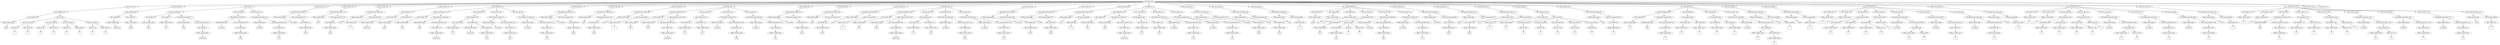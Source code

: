 /*
 * AST in dot format generated by phc -- the PHP compiler
 */

digraph AST {
node_0 [label="AST_php_script"];
node_1 [label="AST_eval_expr (3)"];
node_2 [label="AST_assignment (3)"];
node_3 [label="AST_variable (3)"];
node_4 [label="Token_variable_name"];
node_5 [label="array", shape=box]
node_4 -> node_5;
node_3 -> node_4;
node_6 [label="AST_array (3)"];
node_7 [label="AST_array_elem (3)"];
node_8 [label="Token_int (3)"];
node_9 [label="1", shape=box]
node_8 -> node_9;
node_10 [label="Token_string (3)"];
node_11 [label="a", shape=box]
node_10 -> node_11;
node_7 -> node_10;
node_7 -> node_8;
node_12 [label="AST_array_elem (3)"];
node_13 [label="Token_int (3)"];
node_14 [label="2", shape=box]
node_13 -> node_14;
node_15 [label="Token_string (3)"];
node_16 [label="b", shape=box]
node_15 -> node_16;
node_12 -> node_15;
node_12 -> node_13;
node_17 [label="AST_array_elem (3)"];
node_18 [label="Token_int (3)"];
node_19 [label="3", shape=box]
node_18 -> node_19;
node_20 [label="Token_string (3)"];
node_21 [label="c", shape=box]
node_20 -> node_21;
node_17 -> node_20;
node_17 -> node_18;
node_22 [label="AST_array_elem (3)"];
node_23 [label="Token_int (3)"];
node_24 [label="4", shape=box]
node_23 -> node_24;
node_25 [label="Token_string (3)"];
node_26 [label="d", shape=box]
node_25 -> node_26;
node_22 -> node_25;
node_22 -> node_23;
node_6 -> node_22;
node_6 -> node_17;
node_6 -> node_12;
node_6 -> node_7;
node_2 -> node_6;
node_2 -> node_3;
node_1 -> node_2;
node_27 [label="AST_eval_expr (6)"];
node_28 [label="AST_assignment (6)"];
node_29 [label="AST_variable (6)"];
node_30 [label="Token_variable_name"];
node_31 [label="temp_array", shape=box]
node_30 -> node_31;
node_29 -> node_30;
node_32 [label="AST_variable (6)"];
node_33 [label="Token_variable_name"];
node_34 [label="array", shape=box]
node_33 -> node_34;
node_32 -> node_33;
node_28 -> node_32;
node_28 -> node_29;
node_27 -> node_28;
node_35 [label="AST_while (7)"];
node_36 [label="AST_list_assignment (7)"];
node_37 [label="AST_variable (7)"];
node_38 [label="Token_variable_name"];
node_39 [label="key", shape=box]
node_38 -> node_39;
node_37 -> node_38;
node_40 [label="AST_variable (7)"];
node_41 [label="Token_variable_name"];
node_42 [label="val", shape=box]
node_41 -> node_42;
node_40 -> node_41;
node_43 [label="AST_method_invocation (7)"];
node_44 [label="Token_method_name"];
node_45 [label="each", shape=box]
node_44 -> node_45;
node_46 [label="AST_actual_parameter (7)"];
node_47 [label="AST_variable (7)"];
node_48 [label="Token_variable_name"];
node_49 [label="temp_array", shape=box]
node_48 -> node_49;
node_47 -> node_48;
node_46 -> node_47;
node_43 -> node_46;
node_43 -> node_44;
node_36 -> node_43;
node_36 -> node_40;
node_36 -> node_37;
node_50 [label="AST_eval_expr (9)"];
node_51 [label="AST_method_invocation (9)"];
node_52 [label="Token_method_name"];
node_53 [label="var_export", shape=box]
node_52 -> node_53;
node_54 [label="AST_actual_parameter (9)"];
node_55 [label="AST_variable (9)"];
node_56 [label="Token_variable_name"];
node_57 [label="key", shape=box]
node_56 -> node_57;
node_55 -> node_56;
node_54 -> node_55;
node_51 -> node_54;
node_51 -> node_52;
node_50 -> node_51;
node_58 [label="AST_eval_expr (10)"];
node_59 [label="AST_method_invocation (10)"];
node_60 [label="Token_method_name"];
node_61 [label="var_export", shape=box]
node_60 -> node_61;
node_62 [label="AST_actual_parameter (10)"];
node_63 [label="AST_variable (10)"];
node_64 [label="Token_variable_name"];
node_65 [label="val", shape=box]
node_64 -> node_65;
node_63 -> node_64;
node_62 -> node_63;
node_59 -> node_62;
node_59 -> node_60;
node_58 -> node_59;
node_35 -> node_58;
node_35 -> node_50;
node_35 -> node_36;
node_66 [label="AST_eval_expr (12)"];
node_67 [label="AST_method_invocation (12)"];
node_68 [label="Token_method_name"];
node_69 [label="var_export", shape=box]
node_68 -> node_69;
node_70 [label="AST_actual_parameter (12)"];
node_71 [label="AST_variable (12)"];
node_72 [label="Token_variable_name"];
node_73 [label="array", shape=box]
node_72 -> node_73;
node_71 -> node_72;
node_70 -> node_71;
node_67 -> node_70;
node_67 -> node_68;
node_66 -> node_67;
node_74 [label="AST_eval_expr (13)"];
node_75 [label="AST_method_invocation (13)"];
node_76 [label="Token_method_name"];
node_77 [label="reset", shape=box]
node_76 -> node_77;
node_78 [label="AST_actual_parameter (13)"];
node_79 [label="AST_variable (13)"];
node_80 [label="Token_variable_name"];
node_81 [label="array", shape=box]
node_80 -> node_81;
node_79 -> node_80;
node_78 -> node_79;
node_75 -> node_78;
node_75 -> node_76;
node_74 -> node_75;
node_82 [label="AST_eval_expr (14)"];
node_83 [label="AST_method_invocation (14)"];
node_84 [label="Token_method_name"];
node_85 [label="echo", shape=box]
node_84 -> node_85;
node_86 [label="AST_actual_parameter"];
node_87 [label="Token_string (14)"];
node_88 [label="----------..", shape=box]
node_87 -> node_88;
node_86 -> node_87;
node_83 -> node_86;
node_83 -> node_84;
node_82 -> node_83;
node_89 [label="AST_eval_expr (17)"];
node_90 [label="AST_assignment (17)"];
node_91 [label="AST_variable (17)"];
node_92 [label="Token_variable_name"];
node_93 [label="temp_array", shape=box]
node_92 -> node_93;
node_91 -> node_92;
node_94 [label="AST_variable (17)"];
node_95 [label="Token_variable_name"];
node_96 [label="array", shape=box]
node_95 -> node_96;
node_94 -> node_95;
node_90 -> node_94;
node_90 -> node_91;
node_89 -> node_90;
node_97 [label="AST_while (18)"];
node_98 [label="AST_list_assignment (18)"];
node_99 [label="AST_variable (18)"];
node_100 [label="Token_variable_name"];
node_101 [label="key", shape=box]
node_100 -> node_101;
node_99 -> node_100;
node_102 [label="AST_method_invocation (18)"];
node_103 [label="Token_method_name"];
node_104 [label="each", shape=box]
node_103 -> node_104;
node_105 [label="AST_actual_parameter (18)"];
node_106 [label="AST_variable (18)"];
node_107 [label="Token_variable_name"];
node_108 [label="temp_array", shape=box]
node_107 -> node_108;
node_106 -> node_107;
node_105 -> node_106;
node_102 -> node_105;
node_102 -> node_103;
node_98 -> node_102;
node_98 -> node_99;
node_109 [label="AST_eval_expr (20)"];
node_110 [label="AST_assignment (20)"];
node_111 [label="AST_variable (20)"];
node_112 [label="Token_variable_name"];
node_113 [label="val", shape=box]
node_112 -> node_113;
node_111 -> node_112;
node_114 [label="AST_variable (20)"];
node_115 [label="Token_variable_name"];
node_116 [label="temp_array", shape=box]
node_115 -> node_116;
node_117 [label="AST_variable (20)"];
node_118 [label="Token_variable_name"];
node_119 [label="key", shape=box]
node_118 -> node_119;
node_117 -> node_118;
node_114 -> node_117;
node_114 -> node_115;
node_110 -> node_114;
node_110 -> node_111;
node_109 -> node_110;
node_120 [label="AST_eval_expr (21)"];
node_121 [label="AST_method_invocation (21)"];
node_122 [label="Token_method_name"];
node_123 [label="var_export", shape=box]
node_122 -> node_123;
node_124 [label="AST_actual_parameter (21)"];
node_125 [label="AST_variable (21)"];
node_126 [label="Token_variable_name"];
node_127 [label="key", shape=box]
node_126 -> node_127;
node_125 -> node_126;
node_124 -> node_125;
node_121 -> node_124;
node_121 -> node_122;
node_120 -> node_121;
node_128 [label="AST_eval_expr (22)"];
node_129 [label="AST_method_invocation (22)"];
node_130 [label="Token_method_name"];
node_131 [label="var_export", shape=box]
node_130 -> node_131;
node_132 [label="AST_actual_parameter (22)"];
node_133 [label="AST_variable (22)"];
node_134 [label="Token_variable_name"];
node_135 [label="val", shape=box]
node_134 -> node_135;
node_133 -> node_134;
node_132 -> node_133;
node_129 -> node_132;
node_129 -> node_130;
node_128 -> node_129;
node_97 -> node_128;
node_97 -> node_120;
node_97 -> node_109;
node_97 -> node_98;
node_136 [label="AST_eval_expr (24)"];
node_137 [label="AST_method_invocation (24)"];
node_138 [label="Token_method_name"];
node_139 [label="var_export", shape=box]
node_138 -> node_139;
node_140 [label="AST_actual_parameter (24)"];
node_141 [label="AST_variable (24)"];
node_142 [label="Token_variable_name"];
node_143 [label="array", shape=box]
node_142 -> node_143;
node_141 -> node_142;
node_140 -> node_141;
node_137 -> node_140;
node_137 -> node_138;
node_136 -> node_137;
node_144 [label="AST_eval_expr (25)"];
node_145 [label="AST_method_invocation (25)"];
node_146 [label="Token_method_name"];
node_147 [label="reset", shape=box]
node_146 -> node_147;
node_148 [label="AST_actual_parameter (25)"];
node_149 [label="AST_variable (25)"];
node_150 [label="Token_variable_name"];
node_151 [label="array", shape=box]
node_150 -> node_151;
node_149 -> node_150;
node_148 -> node_149;
node_145 -> node_148;
node_145 -> node_146;
node_144 -> node_145;
node_152 [label="AST_eval_expr (26)"];
node_153 [label="AST_method_invocation (26)"];
node_154 [label="Token_method_name"];
node_155 [label="echo", shape=box]
node_154 -> node_155;
node_156 [label="AST_actual_parameter"];
node_157 [label="Token_string (26)"];
node_158 [label="----------..", shape=box]
node_157 -> node_158;
node_156 -> node_157;
node_153 -> node_156;
node_153 -> node_154;
node_152 -> node_153;
node_159 [label="AST_while (29)"];
node_160 [label="AST_list_assignment (29)"];
node_161 [label="AST_variable (29)"];
node_162 [label="Token_variable_name"];
node_163 [label="key", shape=box]
node_162 -> node_163;
node_161 -> node_162;
node_164 [label="AST_method_invocation (29)"];
node_165 [label="Token_method_name"];
node_166 [label="each", shape=box]
node_165 -> node_166;
node_167 [label="AST_actual_parameter (29)"];
node_168 [label="AST_variable (29)"];
node_169 [label="Token_variable_name"];
node_170 [label="temp_array", shape=box]
node_169 -> node_170;
node_168 -> node_169;
node_167 -> node_168;
node_164 -> node_167;
node_164 -> node_165;
node_160 -> node_164;
node_160 -> node_161;
node_171 [label="AST_eval_expr (31)"];
node_172 [label="AST_assignment (31)"];
node_173 [label="AST_variable (31)"];
node_174 [label="Token_variable_name"];
node_175 [label="val", shape=box]
node_174 -> node_175;
node_173 -> node_174;
node_176 [label="AST_variable (31)"];
node_177 [label="Token_variable_name"];
node_178 [label="key", shape=box]
node_177 -> node_178;
node_176 -> node_177;
node_172 -> node_176;
node_172 -> node_173;
node_171 -> node_172;
node_179 [label="AST_eval_expr (32)"];
node_180 [label="AST_method_invocation (32)"];
node_181 [label="Token_method_name"];
node_182 [label="var_export", shape=box]
node_181 -> node_182;
node_183 [label="AST_actual_parameter (32)"];
node_184 [label="AST_variable (32)"];
node_185 [label="Token_variable_name"];
node_186 [label="key", shape=box]
node_185 -> node_186;
node_184 -> node_185;
node_183 -> node_184;
node_180 -> node_183;
node_180 -> node_181;
node_179 -> node_180;
node_187 [label="AST_eval_expr (33)"];
node_188 [label="AST_method_invocation (33)"];
node_189 [label="Token_method_name"];
node_190 [label="var_export", shape=box]
node_189 -> node_190;
node_191 [label="AST_actual_parameter (33)"];
node_192 [label="AST_variable (33)"];
node_193 [label="Token_variable_name"];
node_194 [label="val", shape=box]
node_193 -> node_194;
node_192 -> node_193;
node_191 -> node_192;
node_188 -> node_191;
node_188 -> node_189;
node_187 -> node_188;
node_159 -> node_187;
node_159 -> node_179;
node_159 -> node_171;
node_159 -> node_160;
node_195 [label="AST_eval_expr (35)"];
node_196 [label="AST_method_invocation (35)"];
node_197 [label="Token_method_name"];
node_198 [label="var_export", shape=box]
node_197 -> node_198;
node_199 [label="AST_actual_parameter (35)"];
node_200 [label="AST_variable (35)"];
node_201 [label="Token_variable_name"];
node_202 [label="array", shape=box]
node_201 -> node_202;
node_200 -> node_201;
node_199 -> node_200;
node_196 -> node_199;
node_196 -> node_197;
node_195 -> node_196;
node_203 [label="AST_eval_expr (36)"];
node_204 [label="AST_method_invocation (36)"];
node_205 [label="Token_method_name"];
node_206 [label="reset", shape=box]
node_205 -> node_206;
node_207 [label="AST_actual_parameter (36)"];
node_208 [label="AST_variable (36)"];
node_209 [label="Token_variable_name"];
node_210 [label="array", shape=box]
node_209 -> node_210;
node_208 -> node_209;
node_207 -> node_208;
node_204 -> node_207;
node_204 -> node_205;
node_203 -> node_204;
node_211 [label="AST_eval_expr (37)"];
node_212 [label="AST_method_invocation (37)"];
node_213 [label="Token_method_name"];
node_214 [label="echo", shape=box]
node_213 -> node_214;
node_215 [label="AST_actual_parameter"];
node_216 [label="Token_string (37)"];
node_217 [label="----------..", shape=box]
node_216 -> node_217;
node_215 -> node_216;
node_212 -> node_215;
node_212 -> node_213;
node_211 -> node_212;
node_218 [label="AST_while (40)"];
node_219 [label="AST_list_assignment (40)"];
node_220 [label="AST_variable (40)"];
node_221 [label="Token_variable_name"];
node_222 [label="key", shape=box]
node_221 -> node_222;
node_220 -> node_221;
node_223 [label="AST_method_invocation (40)"];
node_224 [label="Token_method_name"];
node_225 [label="each", shape=box]
node_224 -> node_225;
node_226 [label="AST_actual_parameter (40)"];
node_227 [label="AST_variable (40)"];
node_228 [label="Token_variable_name"];
node_229 [label="temp_array", shape=box]
node_228 -> node_229;
node_227 -> node_228;
node_226 -> node_227;
node_223 -> node_226;
node_223 -> node_224;
node_219 -> node_223;
node_219 -> node_220;
node_230 [label="AST_eval_expr (42)"];
node_231 [label="AST_assignment (42)"];
node_232 [label="AST_variable (42)"];
node_233 [label="Token_variable_name"];
node_234 [label="val", shape=box]
node_233 -> node_234;
node_232 -> node_233;
node_235 [label="AST_variable (42)"];
node_236 [label="Token_variable_name"];
node_237 [label="key", shape=box]
node_236 -> node_237;
node_235 -> node_236;
node_231 -> node_235;
node_231 -> node_232;
node_230 -> node_231;
node_238 [label="AST_eval_expr (43)"];
node_239 [label="AST_method_invocation (43)"];
node_240 [label="Token_method_name"];
node_241 [label="var_export", shape=box]
node_240 -> node_241;
node_242 [label="AST_actual_parameter (43)"];
node_243 [label="AST_variable (43)"];
node_244 [label="Token_variable_name"];
node_245 [label="key", shape=box]
node_244 -> node_245;
node_243 -> node_244;
node_242 -> node_243;
node_239 -> node_242;
node_239 -> node_240;
node_238 -> node_239;
node_246 [label="AST_eval_expr (44)"];
node_247 [label="AST_method_invocation (44)"];
node_248 [label="Token_method_name"];
node_249 [label="var_export", shape=box]
node_248 -> node_249;
node_250 [label="AST_actual_parameter (44)"];
node_251 [label="AST_variable (44)"];
node_252 [label="Token_variable_name"];
node_253 [label="val", shape=box]
node_252 -> node_253;
node_251 -> node_252;
node_250 -> node_251;
node_247 -> node_250;
node_247 -> node_248;
node_246 -> node_247;
node_218 -> node_246;
node_218 -> node_238;
node_218 -> node_230;
node_218 -> node_219;
node_254 [label="AST_eval_expr (46)"];
node_255 [label="AST_method_invocation (46)"];
node_256 [label="Token_method_name"];
node_257 [label="var_export", shape=box]
node_256 -> node_257;
node_258 [label="AST_actual_parameter (46)"];
node_259 [label="AST_variable (46)"];
node_260 [label="Token_variable_name"];
node_261 [label="array", shape=box]
node_260 -> node_261;
node_259 -> node_260;
node_258 -> node_259;
node_255 -> node_258;
node_255 -> node_256;
node_254 -> node_255;
node_262 [label="AST_eval_expr (47)"];
node_263 [label="AST_method_invocation (47)"];
node_264 [label="Token_method_name"];
node_265 [label="reset", shape=box]
node_264 -> node_265;
node_266 [label="AST_actual_parameter (47)"];
node_267 [label="AST_variable (47)"];
node_268 [label="Token_variable_name"];
node_269 [label="array", shape=box]
node_268 -> node_269;
node_267 -> node_268;
node_266 -> node_267;
node_263 -> node_266;
node_263 -> node_264;
node_262 -> node_263;
node_270 [label="AST_eval_expr (48)"];
node_271 [label="AST_method_invocation (48)"];
node_272 [label="Token_method_name"];
node_273 [label="echo", shape=box]
node_272 -> node_273;
node_274 [label="AST_actual_parameter"];
node_275 [label="Token_string (48)"];
node_276 [label="----------..", shape=box]
node_275 -> node_276;
node_274 -> node_275;
node_271 -> node_274;
node_271 -> node_272;
node_270 -> node_271;
node_277 [label="AST_while (51)"];
node_278 [label="AST_assignment (51)"];
node_279 [label="AST_variable (51)"];
node_280 [label="Token_variable_name"];
node_281 [label="key", shape=box]
node_280 -> node_281;
node_279 -> node_280;
node_282 [label="AST_method_invocation (51)"];
node_283 [label="Token_method_name"];
node_284 [label="each", shape=box]
node_283 -> node_284;
node_285 [label="AST_actual_parameter (51)"];
node_286 [label="AST_variable (51)"];
node_287 [label="Token_variable_name"];
node_288 [label="temp_array", shape=box]
node_287 -> node_288;
node_286 -> node_287;
node_285 -> node_286;
node_282 -> node_285;
node_282 -> node_283;
node_278 -> node_282;
node_278 -> node_279;
node_289 [label="AST_eval_expr (53)"];
node_290 [label="AST_assignment (53)"];
node_291 [label="AST_variable (53)"];
node_292 [label="Token_variable_name"];
node_293 [label="val", shape=box]
node_292 -> node_293;
node_291 -> node_292;
node_294 [label="AST_variable (53)"];
node_295 [label="Token_variable_name"];
node_296 [label="key", shape=box]
node_295 -> node_296;
node_294 -> node_295;
node_290 -> node_294;
node_290 -> node_291;
node_289 -> node_290;
node_297 [label="AST_eval_expr (54)"];
node_298 [label="AST_method_invocation (54)"];
node_299 [label="Token_method_name"];
node_300 [label="var_export", shape=box]
node_299 -> node_300;
node_301 [label="AST_actual_parameter (54)"];
node_302 [label="AST_variable (54)"];
node_303 [label="Token_variable_name"];
node_304 [label="key", shape=box]
node_303 -> node_304;
node_302 -> node_303;
node_301 -> node_302;
node_298 -> node_301;
node_298 -> node_299;
node_297 -> node_298;
node_305 [label="AST_eval_expr (55)"];
node_306 [label="AST_method_invocation (55)"];
node_307 [label="Token_method_name"];
node_308 [label="var_export", shape=box]
node_307 -> node_308;
node_309 [label="AST_actual_parameter (55)"];
node_310 [label="AST_variable (55)"];
node_311 [label="Token_variable_name"];
node_312 [label="val", shape=box]
node_311 -> node_312;
node_310 -> node_311;
node_309 -> node_310;
node_306 -> node_309;
node_306 -> node_307;
node_305 -> node_306;
node_277 -> node_305;
node_277 -> node_297;
node_277 -> node_289;
node_277 -> node_278;
node_313 [label="AST_eval_expr (57)"];
node_314 [label="AST_method_invocation (57)"];
node_315 [label="Token_method_name"];
node_316 [label="var_export", shape=box]
node_315 -> node_316;
node_317 [label="AST_actual_parameter (57)"];
node_318 [label="AST_variable (57)"];
node_319 [label="Token_variable_name"];
node_320 [label="array", shape=box]
node_319 -> node_320;
node_318 -> node_319;
node_317 -> node_318;
node_314 -> node_317;
node_314 -> node_315;
node_313 -> node_314;
node_321 [label="AST_eval_expr (58)"];
node_322 [label="AST_method_invocation (58)"];
node_323 [label="Token_method_name"];
node_324 [label="reset", shape=box]
node_323 -> node_324;
node_325 [label="AST_actual_parameter (58)"];
node_326 [label="AST_variable (58)"];
node_327 [label="Token_variable_name"];
node_328 [label="array", shape=box]
node_327 -> node_328;
node_326 -> node_327;
node_325 -> node_326;
node_322 -> node_325;
node_322 -> node_323;
node_321 -> node_322;
node_329 [label="AST_eval_expr (59)"];
node_330 [label="AST_method_invocation (59)"];
node_331 [label="Token_method_name"];
node_332 [label="echo", shape=box]
node_331 -> node_332;
node_333 [label="AST_actual_parameter"];
node_334 [label="Token_string (59)"];
node_335 [label="----------..", shape=box]
node_334 -> node_335;
node_333 -> node_334;
node_330 -> node_333;
node_330 -> node_331;
node_329 -> node_330;
node_336 [label="AST_foreach (63)"];
node_337 [label="AST_variable (63)"];
node_338 [label="Token_variable_name"];
node_339 [label="array", shape=box]
node_338 -> node_339;
node_337 -> node_338;
node_340 [label="AST_variable (63)"];
node_341 [label="Token_variable_name"];
node_342 [label="key", shape=box]
node_341 -> node_342;
node_340 -> node_341;
node_343 [label="AST_variable (63)"];
node_344 [label="Token_variable_name"];
node_345 [label="val", shape=box]
node_344 -> node_345;
node_343 -> node_344;
node_346 [label="AST_eval_expr (65)"];
node_347 [label="AST_assignment (65)"];
node_348 [label="AST_variable (65)"];
node_349 [label="Token_variable_name"];
node_350 [label="key", shape=box]
node_349 -> node_350;
node_348 -> node_349;
node_351 [label="AST_bin_op (65)"];
node_352 [label="AST_variable (65)"];
node_353 [label="Token_variable_name"];
node_354 [label="key", shape=box]
node_353 -> node_354;
node_352 -> node_353;
node_355 [label="Token_op"];
node_356 [label="*", shape=box]
node_355 -> node_356;
node_357 [label="Token_int (65)"];
node_358 [label="2", shape=box]
node_357 -> node_358;
node_351 -> node_357;
node_351 -> node_355;
node_351 -> node_352;
node_347 -> node_351;
node_347 -> node_348;
node_346 -> node_347;
node_359 [label="AST_eval_expr (66)"];
node_360 [label="AST_method_invocation (66)"];
node_361 [label="Token_method_name"];
node_362 [label="var_export", shape=box]
node_361 -> node_362;
node_363 [label="AST_actual_parameter (66)"];
node_364 [label="AST_variable (66)"];
node_365 [label="Token_variable_name"];
node_366 [label="key", shape=box]
node_365 -> node_366;
node_364 -> node_365;
node_363 -> node_364;
node_360 -> node_363;
node_360 -> node_361;
node_359 -> node_360;
node_367 [label="AST_eval_expr (67)"];
node_368 [label="AST_method_invocation (67)"];
node_369 [label="Token_method_name"];
node_370 [label="var_export", shape=box]
node_369 -> node_370;
node_371 [label="AST_actual_parameter (67)"];
node_372 [label="AST_variable (67)"];
node_373 [label="Token_variable_name"];
node_374 [label="val", shape=box]
node_373 -> node_374;
node_372 -> node_373;
node_371 -> node_372;
node_368 -> node_371;
node_368 -> node_369;
node_367 -> node_368;
node_336 -> node_367;
node_336 -> node_359;
node_336 -> node_346;
node_336 -> node_343;
node_336 -> node_340;
node_336 -> node_337;
node_375 [label="AST_eval_expr (69)"];
node_376 [label="AST_method_invocation (69)"];
node_377 [label="Token_method_name"];
node_378 [label="var_export", shape=box]
node_377 -> node_378;
node_379 [label="AST_actual_parameter (69)"];
node_380 [label="AST_variable (69)"];
node_381 [label="Token_variable_name"];
node_382 [label="array", shape=box]
node_381 -> node_382;
node_380 -> node_381;
node_379 -> node_380;
node_376 -> node_379;
node_376 -> node_377;
node_375 -> node_376;
node_383 [label="AST_eval_expr (70)"];
node_384 [label="AST_method_invocation (70)"];
node_385 [label="Token_method_name"];
node_386 [label="reset", shape=box]
node_385 -> node_386;
node_387 [label="AST_actual_parameter (70)"];
node_388 [label="AST_variable (70)"];
node_389 [label="Token_variable_name"];
node_390 [label="array", shape=box]
node_389 -> node_390;
node_388 -> node_389;
node_387 -> node_388;
node_384 -> node_387;
node_384 -> node_385;
node_383 -> node_384;
node_391 [label="AST_eval_expr (71)"];
node_392 [label="AST_method_invocation (71)"];
node_393 [label="Token_method_name"];
node_394 [label="echo", shape=box]
node_393 -> node_394;
node_395 [label="AST_actual_parameter"];
node_396 [label="Token_string (71)"];
node_397 [label="----------..", shape=box]
node_396 -> node_397;
node_395 -> node_396;
node_392 -> node_395;
node_392 -> node_393;
node_391 -> node_392;
node_398 [label="AST_eval_expr (80)"];
node_399 [label="AST_assignment (80)"];
node_400 [label="AST_variable (80)"];
node_401 [label="Token_variable_name"];
node_402 [label="a", shape=box]
node_401 -> node_402;
node_400 -> node_401;
node_403 [label="AST_array (80)"];
node_404 [label="AST_array_elem (80)"];
node_405 [label="Token_int (80)"];
node_406 [label="6", shape=box]
node_405 -> node_406;
node_404 -> node_405;
node_407 [label="AST_array_elem (80)"];
node_408 [label="Token_int (80)"];
node_409 [label="5", shape=box]
node_408 -> node_409;
node_407 -> node_408;
node_410 [label="AST_array_elem (80)"];
node_411 [label="Token_int (80)"];
node_412 [label="6", shape=box]
node_411 -> node_412;
node_410 -> node_411;
node_413 [label="AST_array_elem (80)"];
node_414 [label="Token_int (80)"];
node_415 [label="23", shape=box]
node_414 -> node_415;
node_413 -> node_414;
node_416 [label="AST_array_elem (80)"];
node_417 [label="Token_int (80)"];
node_418 [label="7", shape=box]
node_417 -> node_418;
node_416 -> node_417;
node_403 -> node_416;
node_403 -> node_413;
node_403 -> node_410;
node_403 -> node_407;
node_403 -> node_404;
node_399 -> node_403;
node_399 -> node_400;
node_398 -> node_399;
node_419 [label="AST_eval_expr (81)"];
node_420 [label="AST_method_invocation (81)"];
node_421 [label="Token_method_name"];
node_422 [label="reset", shape=box]
node_421 -> node_422;
node_423 [label="AST_actual_parameter (81)"];
node_424 [label="AST_variable (81)"];
node_425 [label="Token_variable_name"];
node_426 [label="a", shape=box]
node_425 -> node_426;
node_424 -> node_425;
node_423 -> node_424;
node_420 -> node_423;
node_420 -> node_421;
node_419 -> node_420;
node_427 [label="AST_while (82)"];
node_428 [label="AST_list_assignment (82)"];
node_429 [label="AST_variable (82)"];
node_430 [label="Token_variable_name"];
node_431 [label="x", shape=box]
node_430 -> node_431;
node_429 -> node_430;
node_432 [label="AST_method_invocation (82)"];
node_433 [label="Token_method_name"];
node_434 [label="each", shape=box]
node_433 -> node_434;
node_435 [label="AST_actual_parameter (82)"];
node_436 [label="AST_variable (82)"];
node_437 [label="Token_variable_name"];
node_438 [label="a", shape=box]
node_437 -> node_438;
node_436 -> node_437;
node_435 -> node_436;
node_432 -> node_435;
node_432 -> node_433;
node_428 -> node_432;
node_428 -> node_429;
node_439 [label="AST_eval_expr (84)"];
node_440 [label="AST_assignment (84)"];
node_441 [label="AST_variable (84)"];
node_442 [label="Token_variable_name"];
node_443 [label="b", shape=box]
node_442 -> node_443;
node_441 -> node_442;
node_444 [label="AST_variable (84)"];
node_445 [label="Token_variable_name"];
node_446 [label="a", shape=box]
node_445 -> node_446;
node_444 -> node_445;
node_440 -> node_444;
node_440 -> node_441;
node_439 -> node_440;
node_447 [label="AST_eval_expr (85)"];
node_448 [label="AST_assignment (85)"];
node_449 [label="AST_variable (85)"];
node_450 [label="Token_variable_name"];
node_451 [label="c", shape=box]
node_450 -> node_451;
node_449 -> node_450;
node_452 [label="AST_variable (85)"];
node_453 [label="Token_variable_name"];
node_454 [label="a", shape=box]
node_453 -> node_454;
node_452 -> node_453;
node_448 -> node_452;
node_448 -> node_449;
node_447 -> node_448;
node_455 [label="AST_eval_expr (86)"];
node_456 [label="AST_method_invocation (86)"];
node_457 [label="Token_method_name"];
node_458 [label="var_export", shape=box]
node_457 -> node_458;
node_459 [label="AST_actual_parameter (86)"];
node_460 [label="AST_variable (86)"];
node_461 [label="Token_variable_name"];
node_462 [label="a", shape=box]
node_461 -> node_462;
node_463 [label="AST_variable (86)"];
node_464 [label="Token_variable_name"];
node_465 [label="x", shape=box]
node_464 -> node_465;
node_463 -> node_464;
node_460 -> node_463;
node_460 -> node_461;
node_459 -> node_460;
node_456 -> node_459;
node_456 -> node_457;
node_455 -> node_456;
node_427 -> node_455;
node_427 -> node_447;
node_427 -> node_439;
node_427 -> node_428;
node_466 [label="AST_eval_expr (88)"];
node_467 [label="AST_method_invocation (88)"];
node_468 [label="Token_method_name"];
node_469 [label="echo", shape=box]
node_468 -> node_469;
node_470 [label="AST_actual_parameter"];
node_471 [label="Token_string (88)"];
node_472 [label="", shape=box]
node_471 -> node_472;
node_470 -> node_471;
node_467 -> node_470;
node_467 -> node_468;
node_466 -> node_467;
node_473 [label="AST_eval_expr (89)"];
node_474 [label="AST_method_invocation (89)"];
node_475 [label="Token_method_name"];
node_476 [label="echo", shape=box]
node_475 -> node_476;
node_477 [label="AST_actual_parameter"];
node_478 [label="Token_string (89)"];
node_479 [label="----------..", shape=box]
node_478 -> node_479;
node_477 -> node_478;
node_474 -> node_477;
node_474 -> node_475;
node_473 -> node_474;
node_480 [label="AST_foreach (92)"];
node_481 [label="AST_variable (92)"];
node_482 [label="Token_variable_name"];
node_483 [label="a", shape=box]
node_482 -> node_483;
node_481 -> node_482;
node_484 [label="AST_variable (92)"];
node_485 [label="Token_variable_name"];
node_486 [label="x", shape=box]
node_485 -> node_486;
node_484 -> node_485;
node_487 [label="AST_eval_expr (94)"];
node_488 [label="AST_assignment (94)"];
node_489 [label="AST_variable (94)"];
node_490 [label="Token_variable_name"];
node_491 [label="b", shape=box]
node_490 -> node_491;
node_489 -> node_490;
node_492 [label="AST_variable (94)"];
node_493 [label="Token_variable_name"];
node_494 [label="a", shape=box]
node_493 -> node_494;
node_492 -> node_493;
node_488 -> node_492;
node_488 -> node_489;
node_487 -> node_488;
node_495 [label="AST_eval_expr (95)"];
node_496 [label="AST_assignment (95)"];
node_497 [label="AST_variable (95)"];
node_498 [label="Token_variable_name"];
node_499 [label="b", shape=box]
node_498 -> node_499;
node_500 [label="Token_int (95)"];
node_501 [label="3", shape=box]
node_500 -> node_501;
node_497 -> node_500;
node_497 -> node_498;
node_502 [label="Token_string (95)"];
node_503 [label="A", shape=box]
node_502 -> node_503;
node_496 -> node_502;
node_496 -> node_497;
node_495 -> node_496;
node_504 [label="AST_eval_expr (96)"];
node_505 [label="AST_method_invocation (96)"];
node_506 [label="Token_method_name"];
node_507 [label="var_export", shape=box]
node_506 -> node_507;
node_508 [label="AST_actual_parameter (96)"];
node_509 [label="AST_variable (96)"];
node_510 [label="Token_variable_name"];
node_511 [label="b", shape=box]
node_510 -> node_511;
node_512 [label="Token_int (96)"];
node_513 [label="0", shape=box]
node_512 -> node_513;
node_509 -> node_512;
node_509 -> node_510;
node_508 -> node_509;
node_505 -> node_508;
node_505 -> node_506;
node_504 -> node_505;
node_514 [label="AST_eval_expr (97)"];
node_515 [label="AST_method_invocation (97)"];
node_516 [label="Token_method_name"];
node_517 [label="var_export", shape=box]
node_516 -> node_517;
node_518 [label="AST_actual_parameter (97)"];
node_519 [label="AST_variable (97)"];
node_520 [label="Token_variable_name"];
node_521 [label="a", shape=box]
node_520 -> node_521;
node_519 -> node_520;
node_518 -> node_519;
node_515 -> node_518;
node_515 -> node_516;
node_514 -> node_515;
node_522 [label="AST_eval_expr (98)"];
node_523 [label="AST_method_invocation (98)"];
node_524 [label="Token_method_name"];
node_525 [label="var_export", shape=box]
node_524 -> node_525;
node_526 [label="AST_actual_parameter (98)"];
node_527 [label="AST_variable (98)"];
node_528 [label="Token_variable_name"];
node_529 [label="b", shape=box]
node_528 -> node_529;
node_527 -> node_528;
node_526 -> node_527;
node_523 -> node_526;
node_523 -> node_524;
node_522 -> node_523;
node_480 -> node_522;
node_480 -> node_514;
node_480 -> node_504;
node_480 -> node_495;
node_480 -> node_487;
node_480 -> node_484;
node_480 -> node_481;
node_530 [label="AST_eval_expr (100)"];
node_531 [label="AST_method_invocation (100)"];
node_532 [label="Token_method_name"];
node_533 [label="echo", shape=box]
node_532 -> node_533;
node_534 [label="AST_actual_parameter"];
node_535 [label="Token_string (100)"];
node_536 [label="----------..", shape=box]
node_535 -> node_536;
node_534 -> node_535;
node_531 -> node_534;
node_531 -> node_532;
node_530 -> node_531;
node_537 [label="AST_foreach (102)"];
node_538 [label="AST_variable (102)"];
node_539 [label="Token_variable_name"];
node_540 [label="a", shape=box]
node_539 -> node_540;
node_538 -> node_539;
node_541 [label="AST_variable (102)"];
node_542 [label="Token_variable_name"];
node_543 [label="x", shape=box]
node_542 -> node_543;
node_541 -> node_542;
node_544 [label="AST_eval_expr (104)"];
node_545 [label="AST_assignment (104)"];
node_546 [label="AST_variable (104)"];
node_547 [label="Token_variable_name"];
node_548 [label="b", shape=box]
node_547 -> node_548;
node_546 -> node_547;
node_549 [label="AST_variable (104)"];
node_550 [label="Token_variable_name"];
node_551 [label="a", shape=box]
node_550 -> node_551;
node_549 -> node_550;
node_545 -> node_549;
node_545 -> node_546;
node_544 -> node_545;
node_552 [label="AST_eval_expr (105)"];
node_553 [label="AST_assignment (105)"];
node_554 [label="AST_variable (105)"];
node_555 [label="Token_variable_name"];
node_556 [label="b", shape=box]
node_555 -> node_556;
node_557 [label="Token_int (105)"];
node_558 [label="3", shape=box]
node_557 -> node_558;
node_554 -> node_557;
node_554 -> node_555;
node_559 [label="Token_string (105)"];
node_560 [label="A", shape=box]
node_559 -> node_560;
node_553 -> node_559;
node_553 -> node_554;
node_552 -> node_553;
node_561 [label="AST_eval_expr (106)"];
node_562 [label="AST_method_invocation (106)"];
node_563 [label="Token_method_name"];
node_564 [label="var_export", shape=box]
node_563 -> node_564;
node_565 [label="AST_actual_parameter (106)"];
node_566 [label="AST_variable (106)"];
node_567 [label="Token_variable_name"];
node_568 [label="b", shape=box]
node_567 -> node_568;
node_569 [label="Token_int (106)"];
node_570 [label="0", shape=box]
node_569 -> node_570;
node_566 -> node_569;
node_566 -> node_567;
node_565 -> node_566;
node_562 -> node_565;
node_562 -> node_563;
node_561 -> node_562;
node_571 [label="AST_eval_expr (107)"];
node_572 [label="AST_method_invocation (107)"];
node_573 [label="Token_method_name"];
node_574 [label="var_export", shape=box]
node_573 -> node_574;
node_575 [label="AST_actual_parameter (107)"];
node_576 [label="AST_variable (107)"];
node_577 [label="Token_variable_name"];
node_578 [label="a", shape=box]
node_577 -> node_578;
node_576 -> node_577;
node_575 -> node_576;
node_572 -> node_575;
node_572 -> node_573;
node_571 -> node_572;
node_579 [label="AST_eval_expr (108)"];
node_580 [label="AST_method_invocation (108)"];
node_581 [label="Token_method_name"];
node_582 [label="var_export", shape=box]
node_581 -> node_582;
node_583 [label="AST_actual_parameter (108)"];
node_584 [label="AST_variable (108)"];
node_585 [label="Token_variable_name"];
node_586 [label="b", shape=box]
node_585 -> node_586;
node_584 -> node_585;
node_583 -> node_584;
node_580 -> node_583;
node_580 -> node_581;
node_579 -> node_580;
node_537 -> node_579;
node_537 -> node_571;
node_537 -> node_561;
node_537 -> node_552;
node_537 -> node_544;
node_537 -> node_541;
node_537 -> node_538;
node_587 [label="AST_eval_expr (110)"];
node_588 [label="AST_method_invocation (110)"];
node_589 [label="Token_method_name"];
node_590 [label="echo", shape=box]
node_589 -> node_590;
node_591 [label="AST_actual_parameter"];
node_592 [label="Token_string (110)"];
node_593 [label="----------..", shape=box]
node_592 -> node_593;
node_591 -> node_592;
node_588 -> node_591;
node_588 -> node_589;
node_587 -> node_588;
node_594 [label="AST_foreach (113)"];
node_595 [label="AST_variable (113)"];
node_596 [label="Token_variable_name"];
node_597 [label="a", shape=box]
node_596 -> node_597;
node_595 -> node_596;
node_598 [label="AST_variable (113)"];
node_599 [label="Token_variable_name"];
node_600 [label="x", shape=box]
node_599 -> node_600;
node_598 -> node_599;
node_601 [label="AST_while (116)"];
node_602 [label="AST_method_invocation (116)"];
node_603 [label="Token_method_name"];
node_604 [label="each", shape=box]
node_603 -> node_604;
node_605 [label="AST_actual_parameter (116)"];
node_606 [label="AST_variable (116)"];
node_607 [label="Token_variable_name"];
node_608 [label="a", shape=box]
node_607 -> node_608;
node_606 -> node_607;
node_605 -> node_606;
node_602 -> node_605;
node_602 -> node_603;
node_601 -> node_602;
node_609 [label="AST_eval_expr (117)"];
node_610 [label="AST_assignment (117)"];
node_611 [label="AST_variable (117)"];
node_612 [label="Token_variable_name"];
node_613 [label="b", shape=box]
node_612 -> node_613;
node_611 -> node_612;
node_614 [label="AST_variable (117)"];
node_615 [label="Token_variable_name"];
node_616 [label="a", shape=box]
node_615 -> node_616;
node_614 -> node_615;
node_610 -> node_614;
node_610 -> node_611;
node_609 -> node_610;
node_617 [label="AST_eval_expr (118)"];
node_618 [label="AST_assignment (118)"];
node_619 [label="AST_variable (118)"];
node_620 [label="Token_variable_name"];
node_621 [label="b", shape=box]
node_620 -> node_621;
node_622 [label="Token_int (118)"];
node_623 [label="3", shape=box]
node_622 -> node_623;
node_619 -> node_622;
node_619 -> node_620;
node_624 [label="Token_string (118)"];
node_625 [label="A", shape=box]
node_624 -> node_625;
node_618 -> node_624;
node_618 -> node_619;
node_617 -> node_618;
node_626 [label="AST_eval_expr (119)"];
node_627 [label="AST_method_invocation (119)"];
node_628 [label="Token_method_name"];
node_629 [label="var_export", shape=box]
node_628 -> node_629;
node_630 [label="AST_actual_parameter (119)"];
node_631 [label="AST_variable (119)"];
node_632 [label="Token_variable_name"];
node_633 [label="b", shape=box]
node_632 -> node_633;
node_634 [label="Token_int (119)"];
node_635 [label="0", shape=box]
node_634 -> node_635;
node_631 -> node_634;
node_631 -> node_632;
node_630 -> node_631;
node_627 -> node_630;
node_627 -> node_628;
node_626 -> node_627;
node_636 [label="AST_eval_expr (120)"];
node_637 [label="AST_method_invocation (120)"];
node_638 [label="Token_method_name"];
node_639 [label="var_export", shape=box]
node_638 -> node_639;
node_640 [label="AST_actual_parameter (120)"];
node_641 [label="AST_variable (120)"];
node_642 [label="Token_variable_name"];
node_643 [label="a", shape=box]
node_642 -> node_643;
node_641 -> node_642;
node_640 -> node_641;
node_637 -> node_640;
node_637 -> node_638;
node_636 -> node_637;
node_644 [label="AST_eval_expr (121)"];
node_645 [label="AST_method_invocation (121)"];
node_646 [label="Token_method_name"];
node_647 [label="var_export", shape=box]
node_646 -> node_647;
node_648 [label="AST_actual_parameter (121)"];
node_649 [label="AST_variable (121)"];
node_650 [label="Token_variable_name"];
node_651 [label="b", shape=box]
node_650 -> node_651;
node_649 -> node_650;
node_648 -> node_649;
node_645 -> node_648;
node_645 -> node_646;
node_644 -> node_645;
node_594 -> node_644;
node_594 -> node_636;
node_594 -> node_626;
node_594 -> node_617;
node_594 -> node_609;
node_594 -> node_601;
node_594 -> node_598;
node_594 -> node_595;
node_652 [label="AST_eval_expr (123)"];
node_653 [label="AST_method_invocation (123)"];
node_654 [label="Token_method_name"];
node_655 [label="echo", shape=box]
node_654 -> node_655;
node_656 [label="AST_actual_parameter"];
node_657 [label="Token_string (123)"];
node_658 [label="----------..", shape=box]
node_657 -> node_658;
node_656 -> node_657;
node_653 -> node_656;
node_653 -> node_654;
node_652 -> node_653;
node_659 [label="AST_nop (127)"];
node_0 -> node_659;
node_0 -> node_652;
node_0 -> node_594;
node_0 -> node_587;
node_0 -> node_537;
node_0 -> node_530;
node_0 -> node_480;
node_0 -> node_473;
node_0 -> node_466;
node_0 -> node_427;
node_0 -> node_419;
node_0 -> node_398;
node_0 -> node_391;
node_0 -> node_383;
node_0 -> node_375;
node_0 -> node_336;
node_0 -> node_329;
node_0 -> node_321;
node_0 -> node_313;
node_0 -> node_277;
node_0 -> node_270;
node_0 -> node_262;
node_0 -> node_254;
node_0 -> node_218;
node_0 -> node_211;
node_0 -> node_203;
node_0 -> node_195;
node_0 -> node_159;
node_0 -> node_152;
node_0 -> node_144;
node_0 -> node_136;
node_0 -> node_97;
node_0 -> node_89;
node_0 -> node_82;
node_0 -> node_74;
node_0 -> node_66;
node_0 -> node_35;
node_0 -> node_27;
node_0 -> node_1;
}
